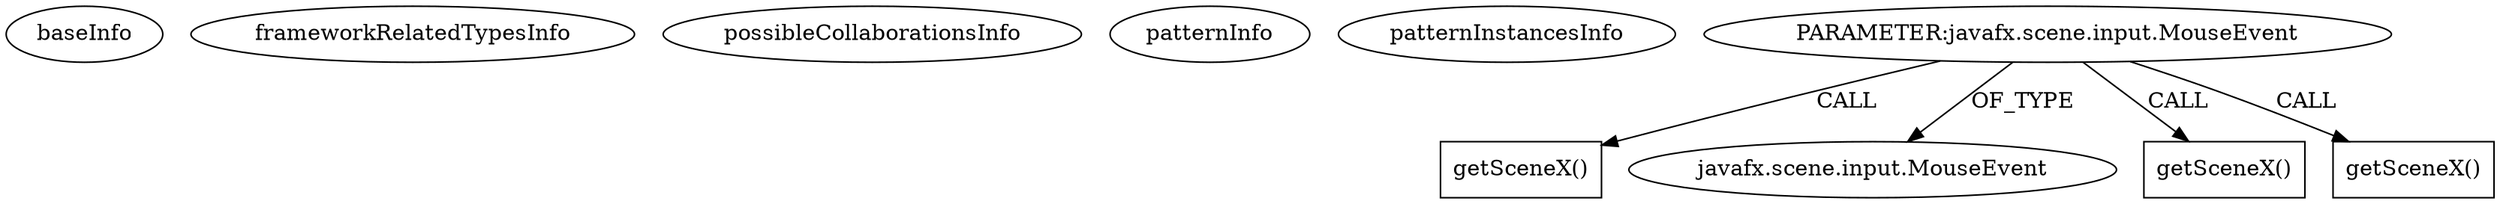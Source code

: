 digraph {
baseInfo[graphId=262,category="pattern",isAnonymous=false,possibleRelation=false]
frameworkRelatedTypesInfo[]
possibleCollaborationsInfo[]
patternInfo[frequency=2.0,patternRootClient=null]
patternInstancesInfo[0="mrempala-sp~/mrempala-sp/sp-master/src/application/VcPtVisualSchematicView.java~void drawUniverseVisual()~3692",1="indysvision-EatWorldEditor~/indysvision-EatWorldEditor/EatWorldEditor-master/src/com/indyvision/eatworld/editor/handlers/BorderHandler.java~BorderHandler~3192"]
8[label="PARAMETER:javafx.scene.input.MouseEvent",vertexType="PARAMETER_DECLARATION",isFrameworkType=false]
17[label="getSceneX()",vertexType="INSIDE_CALL",isFrameworkType=false,shape=box]
9[label="javafx.scene.input.MouseEvent",vertexType="FRAMEWORK_CLASS_TYPE",isFrameworkType=false]
24[label="getSceneX()",vertexType="INSIDE_CALL",isFrameworkType=false,shape=box]
51[label="getSceneX()",vertexType="INSIDE_CALL",isFrameworkType=false,shape=box]
8->24[label="CALL"]
8->17[label="CALL"]
8->9[label="OF_TYPE"]
8->51[label="CALL"]
}
